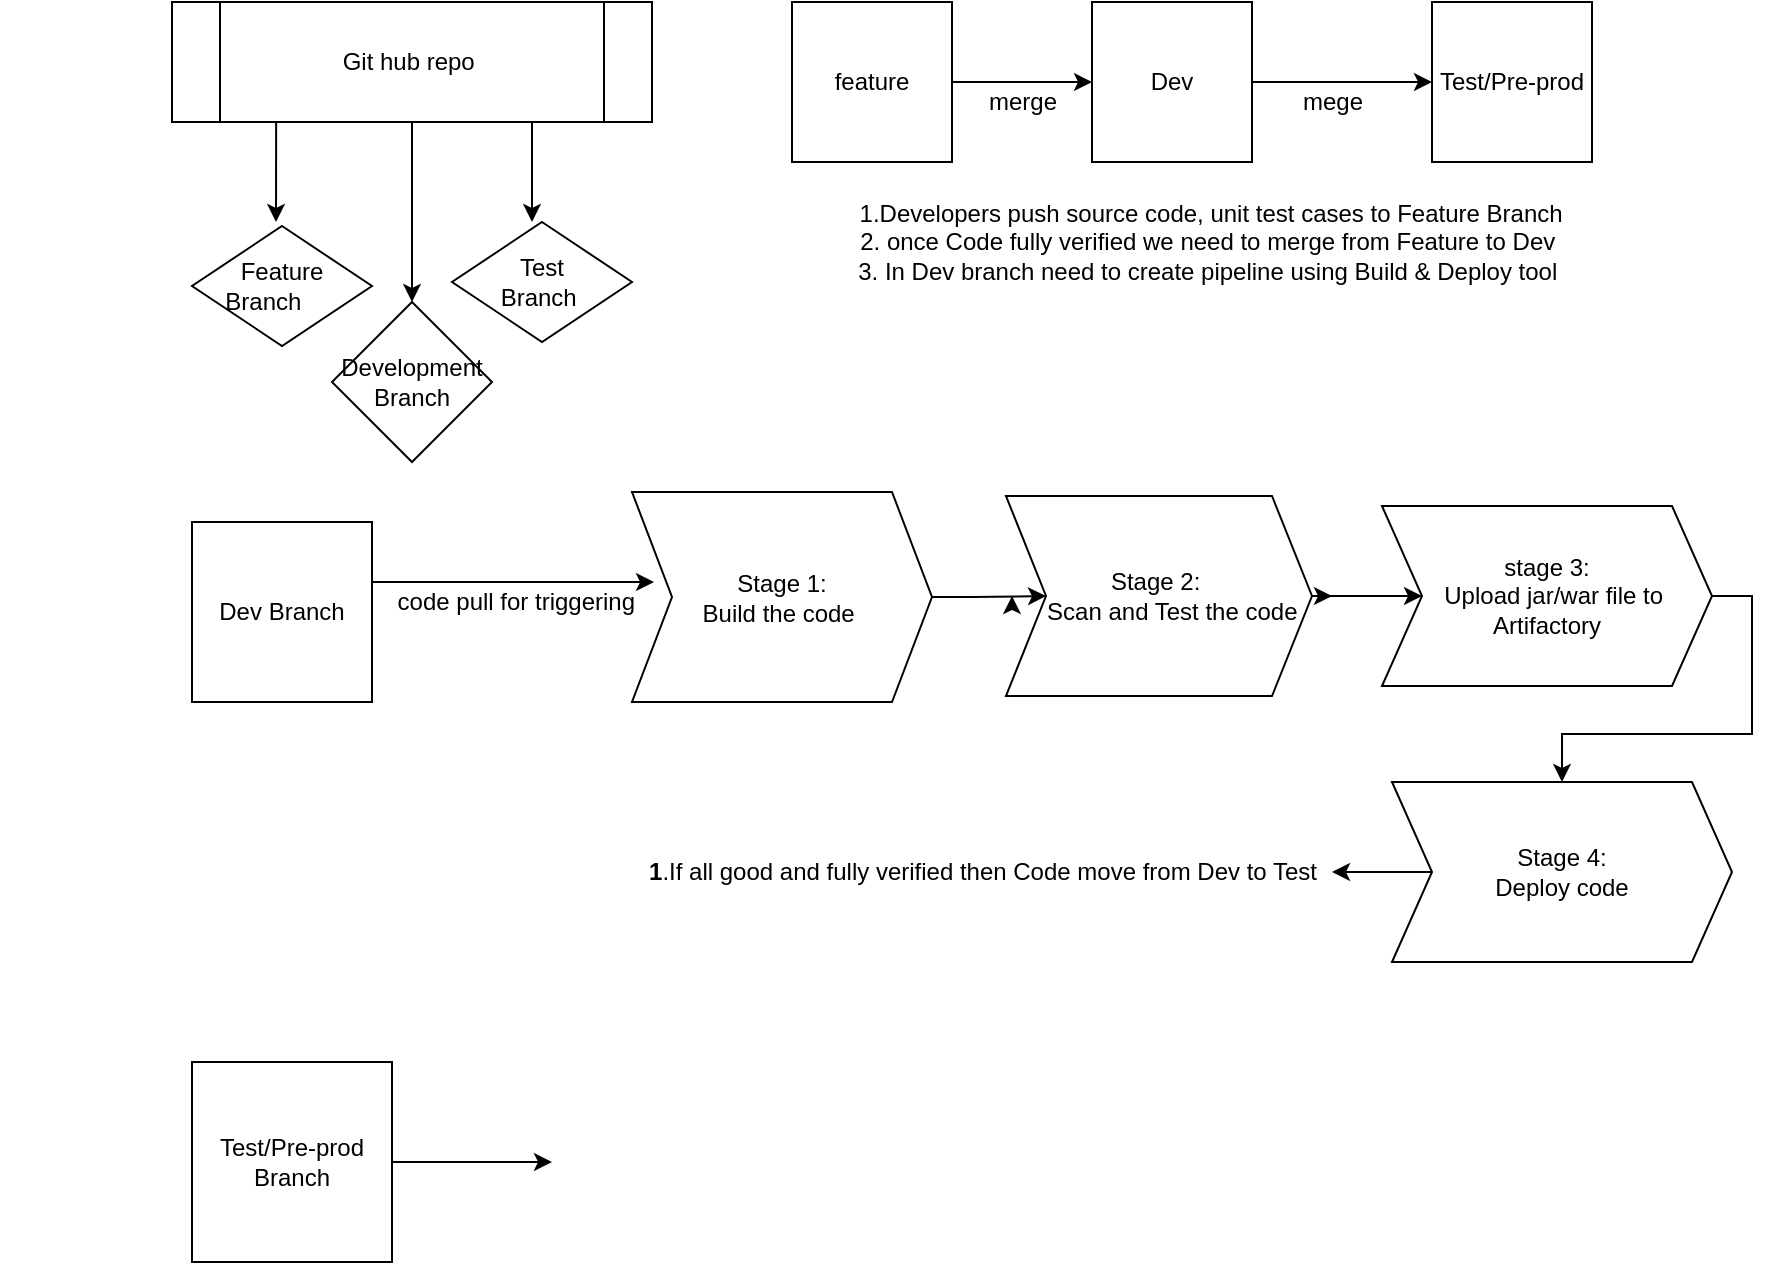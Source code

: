 <mxfile version="17.4.0" type="github"><diagram id="fWOXoPHdnINgyLayvxKy" name="Page-1"><mxGraphModel dx="1718" dy="482" grid="1" gridSize="10" guides="1" tooltips="1" connect="1" arrows="1" fold="1" page="1" pageScale="1" pageWidth="850" pageHeight="1100" math="0" shadow="0"><root><mxCell id="0"/><mxCell id="1" parent="0"/><mxCell id="Lsrdlp9UiMobxN9qmwHq-4" style="edgeStyle=orthogonalEdgeStyle;rounded=0;orthogonalLoop=1;jettySize=auto;html=1;exitX=0.75;exitY=1;exitDx=0;exitDy=0;" edge="1" parent="1" source="Lsrdlp9UiMobxN9qmwHq-1"><mxGeometry relative="1" as="geometry"><mxPoint x="190" y="150" as="targetPoint"/></mxGeometry></mxCell><mxCell id="Lsrdlp9UiMobxN9qmwHq-8" style="edgeStyle=orthogonalEdgeStyle;rounded=0;orthogonalLoop=1;jettySize=auto;html=1;exitX=0.5;exitY=1;exitDx=0;exitDy=0;" edge="1" parent="1" source="Lsrdlp9UiMobxN9qmwHq-1" target="Lsrdlp9UiMobxN9qmwHq-9"><mxGeometry relative="1" as="geometry"><mxPoint x="130" y="230" as="targetPoint"/></mxGeometry></mxCell><mxCell id="Lsrdlp9UiMobxN9qmwHq-1" value="Git hub repo&amp;nbsp;" style="shape=process;whiteSpace=wrap;html=1;backgroundOutline=1;" vertex="1" parent="1"><mxGeometry x="10" y="40" width="240" height="60" as="geometry"/></mxCell><mxCell id="Lsrdlp9UiMobxN9qmwHq-2" value="" style="endArrow=classic;html=1;rounded=0;exitX=0.217;exitY=1;exitDx=0;exitDy=0;exitPerimeter=0;" edge="1" parent="1" source="Lsrdlp9UiMobxN9qmwHq-1"><mxGeometry width="50" height="50" relative="1" as="geometry"><mxPoint x="50" y="150" as="sourcePoint"/><mxPoint x="62" y="150" as="targetPoint"/><Array as="points"><mxPoint x="62" y="150"/></Array></mxGeometry></mxCell><mxCell id="Lsrdlp9UiMobxN9qmwHq-5" value="Feature&lt;br&gt;Branch&lt;span style=&quot;white-space: pre&quot;&gt;&#9;&lt;/span&gt;&amp;nbsp;" style="rhombus;whiteSpace=wrap;html=1;" vertex="1" parent="1"><mxGeometry x="20" y="152" width="90" height="60" as="geometry"/></mxCell><mxCell id="Lsrdlp9UiMobxN9qmwHq-6" value="Test&lt;br&gt;Branch&amp;nbsp;" style="rhombus;whiteSpace=wrap;html=1;" vertex="1" parent="1"><mxGeometry x="150" y="150" width="90" height="60" as="geometry"/></mxCell><mxCell id="Lsrdlp9UiMobxN9qmwHq-9" value="Development&lt;br&gt;Branch" style="rhombus;whiteSpace=wrap;html=1;" vertex="1" parent="1"><mxGeometry x="90" y="190" width="80" height="80" as="geometry"/></mxCell><mxCell id="Lsrdlp9UiMobxN9qmwHq-29" style="edgeStyle=orthogonalEdgeStyle;rounded=0;orthogonalLoop=1;jettySize=auto;html=1;exitX=1;exitY=0.5;exitDx=0;exitDy=0;entryX=0;entryY=0.5;entryDx=0;entryDy=0;" edge="1" parent="1" source="Lsrdlp9UiMobxN9qmwHq-22" target="Lsrdlp9UiMobxN9qmwHq-23"><mxGeometry relative="1" as="geometry"/></mxCell><mxCell id="Lsrdlp9UiMobxN9qmwHq-22" value="feature" style="whiteSpace=wrap;html=1;aspect=fixed;" vertex="1" parent="1"><mxGeometry x="320" y="40" width="80" height="80" as="geometry"/></mxCell><mxCell id="Lsrdlp9UiMobxN9qmwHq-27" style="edgeStyle=orthogonalEdgeStyle;rounded=0;orthogonalLoop=1;jettySize=auto;html=1;exitX=1;exitY=0.5;exitDx=0;exitDy=0;entryX=0;entryY=0.5;entryDx=0;entryDy=0;" edge="1" parent="1" source="Lsrdlp9UiMobxN9qmwHq-23" target="Lsrdlp9UiMobxN9qmwHq-24"><mxGeometry relative="1" as="geometry"/></mxCell><mxCell id="Lsrdlp9UiMobxN9qmwHq-23" value="Dev" style="whiteSpace=wrap;html=1;aspect=fixed;" vertex="1" parent="1"><mxGeometry x="470" y="40" width="80" height="80" as="geometry"/></mxCell><mxCell id="Lsrdlp9UiMobxN9qmwHq-24" value="Test/Pre-prod" style="whiteSpace=wrap;html=1;aspect=fixed;" vertex="1" parent="1"><mxGeometry x="640" y="40" width="80" height="80" as="geometry"/></mxCell><mxCell id="Lsrdlp9UiMobxN9qmwHq-31" value="&amp;nbsp; &amp;nbsp; &amp;nbsp; merge" style="text;html=1;align=center;verticalAlign=middle;resizable=0;points=[];autosize=1;strokeColor=none;fillColor=none;" vertex="1" parent="1"><mxGeometry x="390" y="80" width="70" height="20" as="geometry"/></mxCell><mxCell id="Lsrdlp9UiMobxN9qmwHq-32" value="mege" style="text;html=1;align=center;verticalAlign=middle;resizable=0;points=[];autosize=1;strokeColor=none;fillColor=none;" vertex="1" parent="1"><mxGeometry x="565" y="80" width="50" height="20" as="geometry"/></mxCell><mxCell id="Lsrdlp9UiMobxN9qmwHq-33" value="&amp;nbsp; &amp;nbsp; &amp;nbsp; &amp;nbsp; &amp;nbsp; &amp;nbsp; &amp;nbsp; &amp;nbsp; &amp;nbsp; &amp;nbsp; &amp;nbsp; &amp;nbsp; &amp;nbsp; &amp;nbsp; &amp;nbsp; &amp;nbsp; &amp;nbsp; &amp;nbsp; &amp;nbsp; &amp;nbsp; &amp;nbsp; &amp;nbsp; &amp;nbsp; &amp;nbsp; &amp;nbsp; &amp;nbsp; &amp;nbsp; &amp;nbsp; &amp;nbsp; &amp;nbsp; &amp;nbsp; &amp;nbsp; &amp;nbsp; &amp;nbsp; &amp;nbsp; &amp;nbsp; &amp;nbsp; &amp;nbsp; &amp;nbsp; &amp;nbsp; &amp;nbsp; &amp;nbsp; &amp;nbsp; &amp;nbsp; &amp;nbsp; &amp;nbsp; &amp;nbsp; &amp;nbsp; &amp;nbsp; &amp;nbsp; &amp;nbsp; &amp;nbsp; &amp;nbsp; &amp;nbsp; &amp;nbsp; &amp;nbsp; &amp;nbsp; &amp;nbsp; &amp;nbsp; &amp;nbsp; &amp;nbsp; &amp;nbsp; &amp;nbsp; 1.Developers push source code, unit test cases to Feature Branch&lt;br&gt;&amp;nbsp; &amp;nbsp; &amp;nbsp; &amp;nbsp; &amp;nbsp; &amp;nbsp; &amp;nbsp; &amp;nbsp; &amp;nbsp; &amp;nbsp; &amp;nbsp; &amp;nbsp; &amp;nbsp; &amp;nbsp; &amp;nbsp; &amp;nbsp; &amp;nbsp; &amp;nbsp; &amp;nbsp; &amp;nbsp; &amp;nbsp; &amp;nbsp; &amp;nbsp; &amp;nbsp; &amp;nbsp; &amp;nbsp; &amp;nbsp; &amp;nbsp; &amp;nbsp; &amp;nbsp; &amp;nbsp; &amp;nbsp; &amp;nbsp; &amp;nbsp; &amp;nbsp; &amp;nbsp; &amp;nbsp; &amp;nbsp; &amp;nbsp; &amp;nbsp; &amp;nbsp; &amp;nbsp; &amp;nbsp; &amp;nbsp; &amp;nbsp; &amp;nbsp; &amp;nbsp; &amp;nbsp; &amp;nbsp; &amp;nbsp; &amp;nbsp; &amp;nbsp; &amp;nbsp; &amp;nbsp; &amp;nbsp; &amp;nbsp; &amp;nbsp; &amp;nbsp; &amp;nbsp; &amp;nbsp; &amp;nbsp; &amp;nbsp; &amp;nbsp;2. once Code fully verified we need to merge from Feature to Dev&lt;br&gt;&amp;nbsp; &amp;nbsp; &amp;nbsp; &amp;nbsp; &amp;nbsp; &amp;nbsp; &amp;nbsp; &amp;nbsp; &amp;nbsp; &amp;nbsp; &amp;nbsp; &amp;nbsp; &amp;nbsp; &amp;nbsp; &amp;nbsp; &amp;nbsp; &amp;nbsp; &amp;nbsp; &amp;nbsp; &amp;nbsp; &amp;nbsp; &amp;nbsp; &amp;nbsp; &amp;nbsp; &amp;nbsp; &amp;nbsp; &amp;nbsp; &amp;nbsp; &amp;nbsp; &amp;nbsp; &amp;nbsp; &amp;nbsp; &amp;nbsp; &amp;nbsp; &amp;nbsp; &amp;nbsp; &amp;nbsp; &amp;nbsp; &amp;nbsp; &amp;nbsp; &amp;nbsp; &amp;nbsp; &amp;nbsp; &amp;nbsp; &amp;nbsp; &amp;nbsp; &amp;nbsp; &amp;nbsp; &amp;nbsp; &amp;nbsp; &amp;nbsp; &amp;nbsp; &amp;nbsp; &amp;nbsp; &amp;nbsp; &amp;nbsp; &amp;nbsp; &amp;nbsp; &amp;nbsp; &amp;nbsp; &amp;nbsp; &amp;nbsp; &amp;nbsp; 3. In Dev branch need to create pipeline using Build &amp;amp; Deploy tool&amp;nbsp;" style="text;html=1;align=center;verticalAlign=middle;resizable=0;points=[];autosize=1;strokeColor=none;fillColor=none;" vertex="1" parent="1"><mxGeometry x="-76" y="135" width="790" height="50" as="geometry"/></mxCell><mxCell id="Lsrdlp9UiMobxN9qmwHq-35" style="edgeStyle=orthogonalEdgeStyle;rounded=0;orthogonalLoop=1;jettySize=auto;html=1;exitX=1;exitY=0.5;exitDx=0;exitDy=0;entryX=1.006;entryY=0;entryDx=0;entryDy=0;entryPerimeter=0;" edge="1" parent="1" source="Lsrdlp9UiMobxN9qmwHq-34" target="Lsrdlp9UiMobxN9qmwHq-37"><mxGeometry relative="1" as="geometry"><mxPoint x="290" y="330" as="targetPoint"/><Array as="points"><mxPoint x="110" y="330"/></Array></mxGeometry></mxCell><mxCell id="Lsrdlp9UiMobxN9qmwHq-34" value="Dev Branch" style="whiteSpace=wrap;html=1;aspect=fixed;" vertex="1" parent="1"><mxGeometry x="20" y="300" width="90" height="90" as="geometry"/></mxCell><mxCell id="Lsrdlp9UiMobxN9qmwHq-37" value="&amp;nbsp; &amp;nbsp; &amp;nbsp; &amp;nbsp; &amp;nbsp; &amp;nbsp;code pull for triggering&amp;nbsp;" style="text;html=1;align=center;verticalAlign=middle;resizable=0;points=[];autosize=1;strokeColor=none;fillColor=none;" vertex="1" parent="1"><mxGeometry x="80" y="330" width="170" height="20" as="geometry"/></mxCell><mxCell id="Lsrdlp9UiMobxN9qmwHq-51" style="edgeStyle=orthogonalEdgeStyle;rounded=0;orthogonalLoop=1;jettySize=auto;html=1;exitX=1;exitY=0.5;exitDx=0;exitDy=0;entryX=0;entryY=0.5;entryDx=0;entryDy=0;" edge="1" parent="1" source="Lsrdlp9UiMobxN9qmwHq-47" target="Lsrdlp9UiMobxN9qmwHq-49"><mxGeometry relative="1" as="geometry"/></mxCell><mxCell id="Lsrdlp9UiMobxN9qmwHq-47" value="Stage 1:&lt;br&gt;Build the code&amp;nbsp;" style="shape=step;perimeter=stepPerimeter;whiteSpace=wrap;html=1;fixedSize=1;" vertex="1" parent="1"><mxGeometry x="240" y="285" width="150" height="105" as="geometry"/></mxCell><mxCell id="Lsrdlp9UiMobxN9qmwHq-53" style="edgeStyle=orthogonalEdgeStyle;rounded=0;orthogonalLoop=1;jettySize=auto;html=1;exitX=1;exitY=0.5;exitDx=0;exitDy=0;" edge="1" parent="1" source="Lsrdlp9UiMobxN9qmwHq-49" target="Lsrdlp9UiMobxN9qmwHq-54"><mxGeometry relative="1" as="geometry"><mxPoint x="620" y="337" as="targetPoint"/></mxGeometry></mxCell><mxCell id="Lsrdlp9UiMobxN9qmwHq-55" style="edgeStyle=orthogonalEdgeStyle;rounded=0;orthogonalLoop=1;jettySize=auto;html=1;" edge="1" parent="1"><mxGeometry relative="1" as="geometry"><mxPoint x="430" y="337" as="targetPoint"/><mxPoint x="430" y="340" as="sourcePoint"/></mxGeometry></mxCell><mxCell id="Lsrdlp9UiMobxN9qmwHq-56" style="edgeStyle=orthogonalEdgeStyle;rounded=0;orthogonalLoop=1;jettySize=auto;html=1;exitX=1;exitY=0.5;exitDx=0;exitDy=0;" edge="1" parent="1" source="Lsrdlp9UiMobxN9qmwHq-49"><mxGeometry relative="1" as="geometry"><mxPoint x="590" y="337" as="targetPoint"/></mxGeometry></mxCell><mxCell id="Lsrdlp9UiMobxN9qmwHq-49" value="Stage 2:&amp;nbsp;&lt;br&gt;&amp;nbsp; &amp;nbsp; Scan and Test the code" style="shape=step;perimeter=stepPerimeter;whiteSpace=wrap;html=1;fixedSize=1;" vertex="1" parent="1"><mxGeometry x="427" y="287" width="153" height="100" as="geometry"/></mxCell><mxCell id="Lsrdlp9UiMobxN9qmwHq-57" style="edgeStyle=orthogonalEdgeStyle;rounded=0;orthogonalLoop=1;jettySize=auto;html=1;exitX=1;exitY=0.5;exitDx=0;exitDy=0;" edge="1" parent="1" source="Lsrdlp9UiMobxN9qmwHq-54" target="Lsrdlp9UiMobxN9qmwHq-58"><mxGeometry relative="1" as="geometry"><mxPoint x="810" y="420" as="targetPoint"/></mxGeometry></mxCell><mxCell id="Lsrdlp9UiMobxN9qmwHq-54" value="stage 3:&lt;br&gt;&amp;nbsp; &amp;nbsp;Upload jar/war file to&amp;nbsp;&lt;br&gt;Artifactory&lt;br&gt;" style="shape=step;perimeter=stepPerimeter;whiteSpace=wrap;html=1;fixedSize=1;" vertex="1" parent="1"><mxGeometry x="615" y="292" width="165" height="90" as="geometry"/></mxCell><mxCell id="Lsrdlp9UiMobxN9qmwHq-65" style="edgeStyle=orthogonalEdgeStyle;rounded=0;orthogonalLoop=1;jettySize=auto;html=1;" edge="1" parent="1" source="Lsrdlp9UiMobxN9qmwHq-58"><mxGeometry relative="1" as="geometry"><mxPoint x="590" y="475" as="targetPoint"/></mxGeometry></mxCell><mxCell id="Lsrdlp9UiMobxN9qmwHq-58" value="Stage 4:&lt;br&gt;Deploy code" style="shape=step;perimeter=stepPerimeter;whiteSpace=wrap;html=1;fixedSize=1;" vertex="1" parent="1"><mxGeometry x="620" y="430" width="170" height="90" as="geometry"/></mxCell><mxCell id="Lsrdlp9UiMobxN9qmwHq-68" value="&lt;b&gt;1&lt;/b&gt;.If all good and fully verified then Code move from Dev to Test" style="text;html=1;align=center;verticalAlign=middle;resizable=0;points=[];autosize=1;strokeColor=none;fillColor=none;" vertex="1" parent="1"><mxGeometry x="240" y="465" width="350" height="20" as="geometry"/></mxCell><mxCell id="Lsrdlp9UiMobxN9qmwHq-71" style="edgeStyle=orthogonalEdgeStyle;rounded=0;orthogonalLoop=1;jettySize=auto;html=1;exitX=1;exitY=0.5;exitDx=0;exitDy=0;" edge="1" parent="1" source="Lsrdlp9UiMobxN9qmwHq-70"><mxGeometry relative="1" as="geometry"><mxPoint x="200" y="620" as="targetPoint"/></mxGeometry></mxCell><mxCell id="Lsrdlp9UiMobxN9qmwHq-70" value="Test/Pre-prod&lt;br&gt;Branch" style="whiteSpace=wrap;html=1;aspect=fixed;" vertex="1" parent="1"><mxGeometry x="20" y="570" width="100" height="100" as="geometry"/></mxCell></root></mxGraphModel></diagram></mxfile>